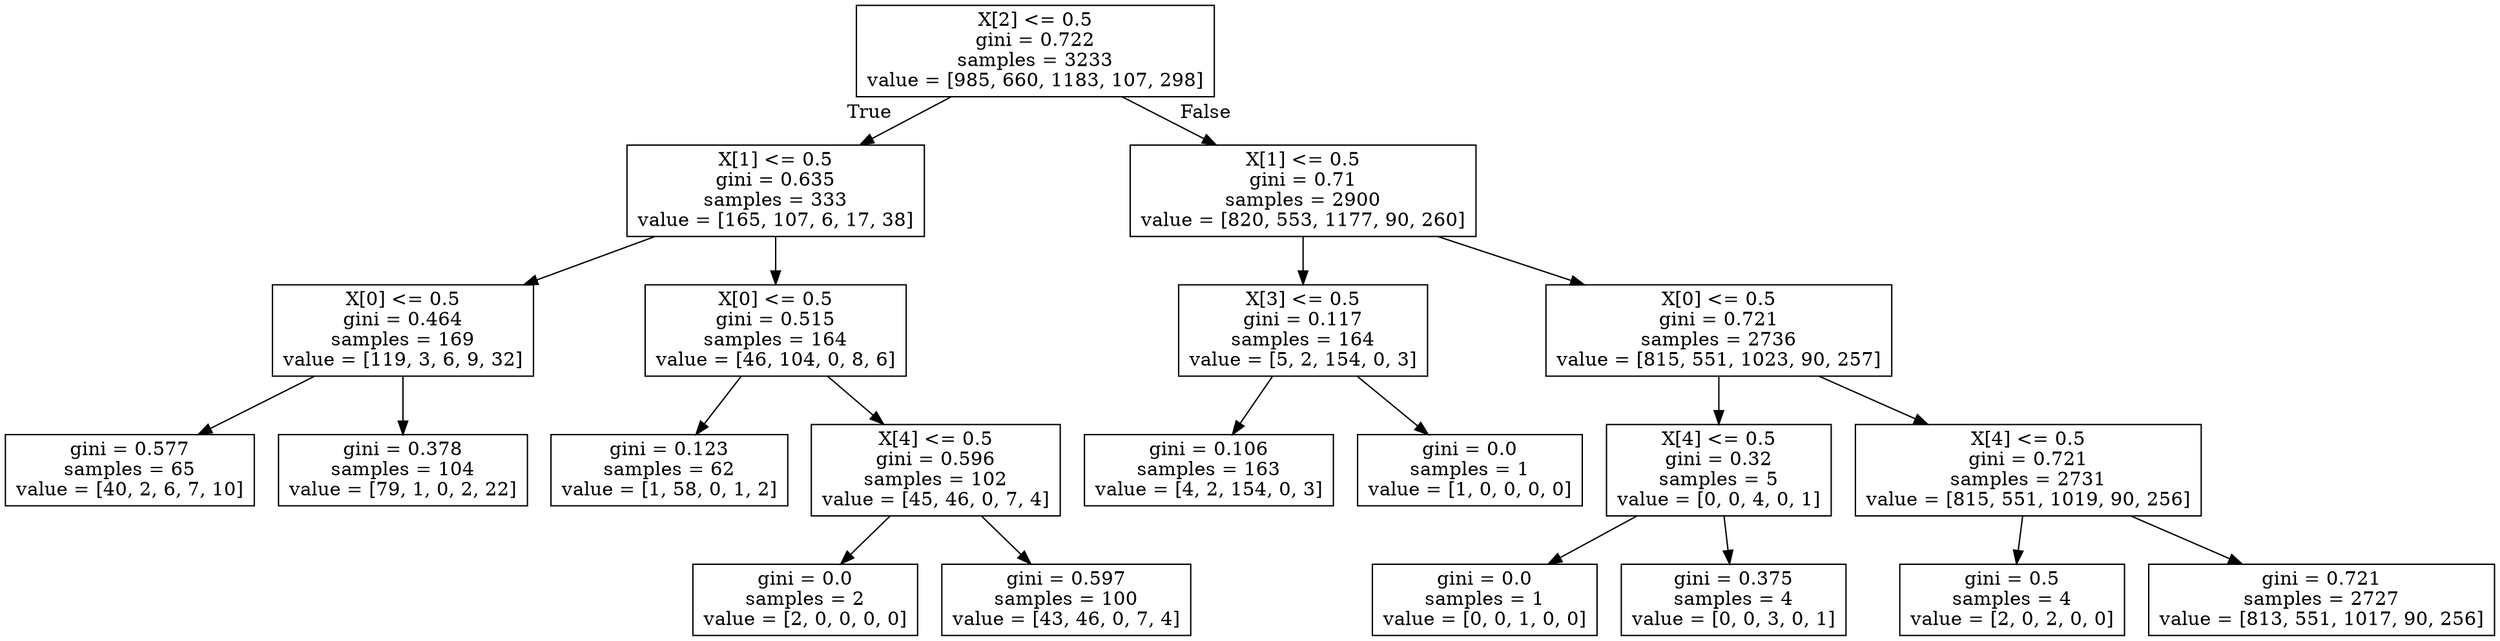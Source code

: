 digraph Tree {
node [shape=box] ;
0 [label="X[2] <= 0.5\ngini = 0.722\nsamples = 3233\nvalue = [985, 660, 1183, 107, 298]"] ;
1 [label="X[1] <= 0.5\ngini = 0.635\nsamples = 333\nvalue = [165, 107, 6, 17, 38]"] ;
0 -> 1 [labeldistance=2.5, labelangle=45, headlabel="True"] ;
2 [label="X[0] <= 0.5\ngini = 0.464\nsamples = 169\nvalue = [119, 3, 6, 9, 32]"] ;
1 -> 2 ;
3 [label="gini = 0.577\nsamples = 65\nvalue = [40, 2, 6, 7, 10]"] ;
2 -> 3 ;
4 [label="gini = 0.378\nsamples = 104\nvalue = [79, 1, 0, 2, 22]"] ;
2 -> 4 ;
5 [label="X[0] <= 0.5\ngini = 0.515\nsamples = 164\nvalue = [46, 104, 0, 8, 6]"] ;
1 -> 5 ;
6 [label="gini = 0.123\nsamples = 62\nvalue = [1, 58, 0, 1, 2]"] ;
5 -> 6 ;
7 [label="X[4] <= 0.5\ngini = 0.596\nsamples = 102\nvalue = [45, 46, 0, 7, 4]"] ;
5 -> 7 ;
8 [label="gini = 0.0\nsamples = 2\nvalue = [2, 0, 0, 0, 0]"] ;
7 -> 8 ;
9 [label="gini = 0.597\nsamples = 100\nvalue = [43, 46, 0, 7, 4]"] ;
7 -> 9 ;
10 [label="X[1] <= 0.5\ngini = 0.71\nsamples = 2900\nvalue = [820, 553, 1177, 90, 260]"] ;
0 -> 10 [labeldistance=2.5, labelangle=-45, headlabel="False"] ;
11 [label="X[3] <= 0.5\ngini = 0.117\nsamples = 164\nvalue = [5, 2, 154, 0, 3]"] ;
10 -> 11 ;
12 [label="gini = 0.106\nsamples = 163\nvalue = [4, 2, 154, 0, 3]"] ;
11 -> 12 ;
13 [label="gini = 0.0\nsamples = 1\nvalue = [1, 0, 0, 0, 0]"] ;
11 -> 13 ;
14 [label="X[0] <= 0.5\ngini = 0.721\nsamples = 2736\nvalue = [815, 551, 1023, 90, 257]"] ;
10 -> 14 ;
15 [label="X[4] <= 0.5\ngini = 0.32\nsamples = 5\nvalue = [0, 0, 4, 0, 1]"] ;
14 -> 15 ;
16 [label="gini = 0.0\nsamples = 1\nvalue = [0, 0, 1, 0, 0]"] ;
15 -> 16 ;
17 [label="gini = 0.375\nsamples = 4\nvalue = [0, 0, 3, 0, 1]"] ;
15 -> 17 ;
18 [label="X[4] <= 0.5\ngini = 0.721\nsamples = 2731\nvalue = [815, 551, 1019, 90, 256]"] ;
14 -> 18 ;
19 [label="gini = 0.5\nsamples = 4\nvalue = [2, 0, 2, 0, 0]"] ;
18 -> 19 ;
20 [label="gini = 0.721\nsamples = 2727\nvalue = [813, 551, 1017, 90, 256]"] ;
18 -> 20 ;
}